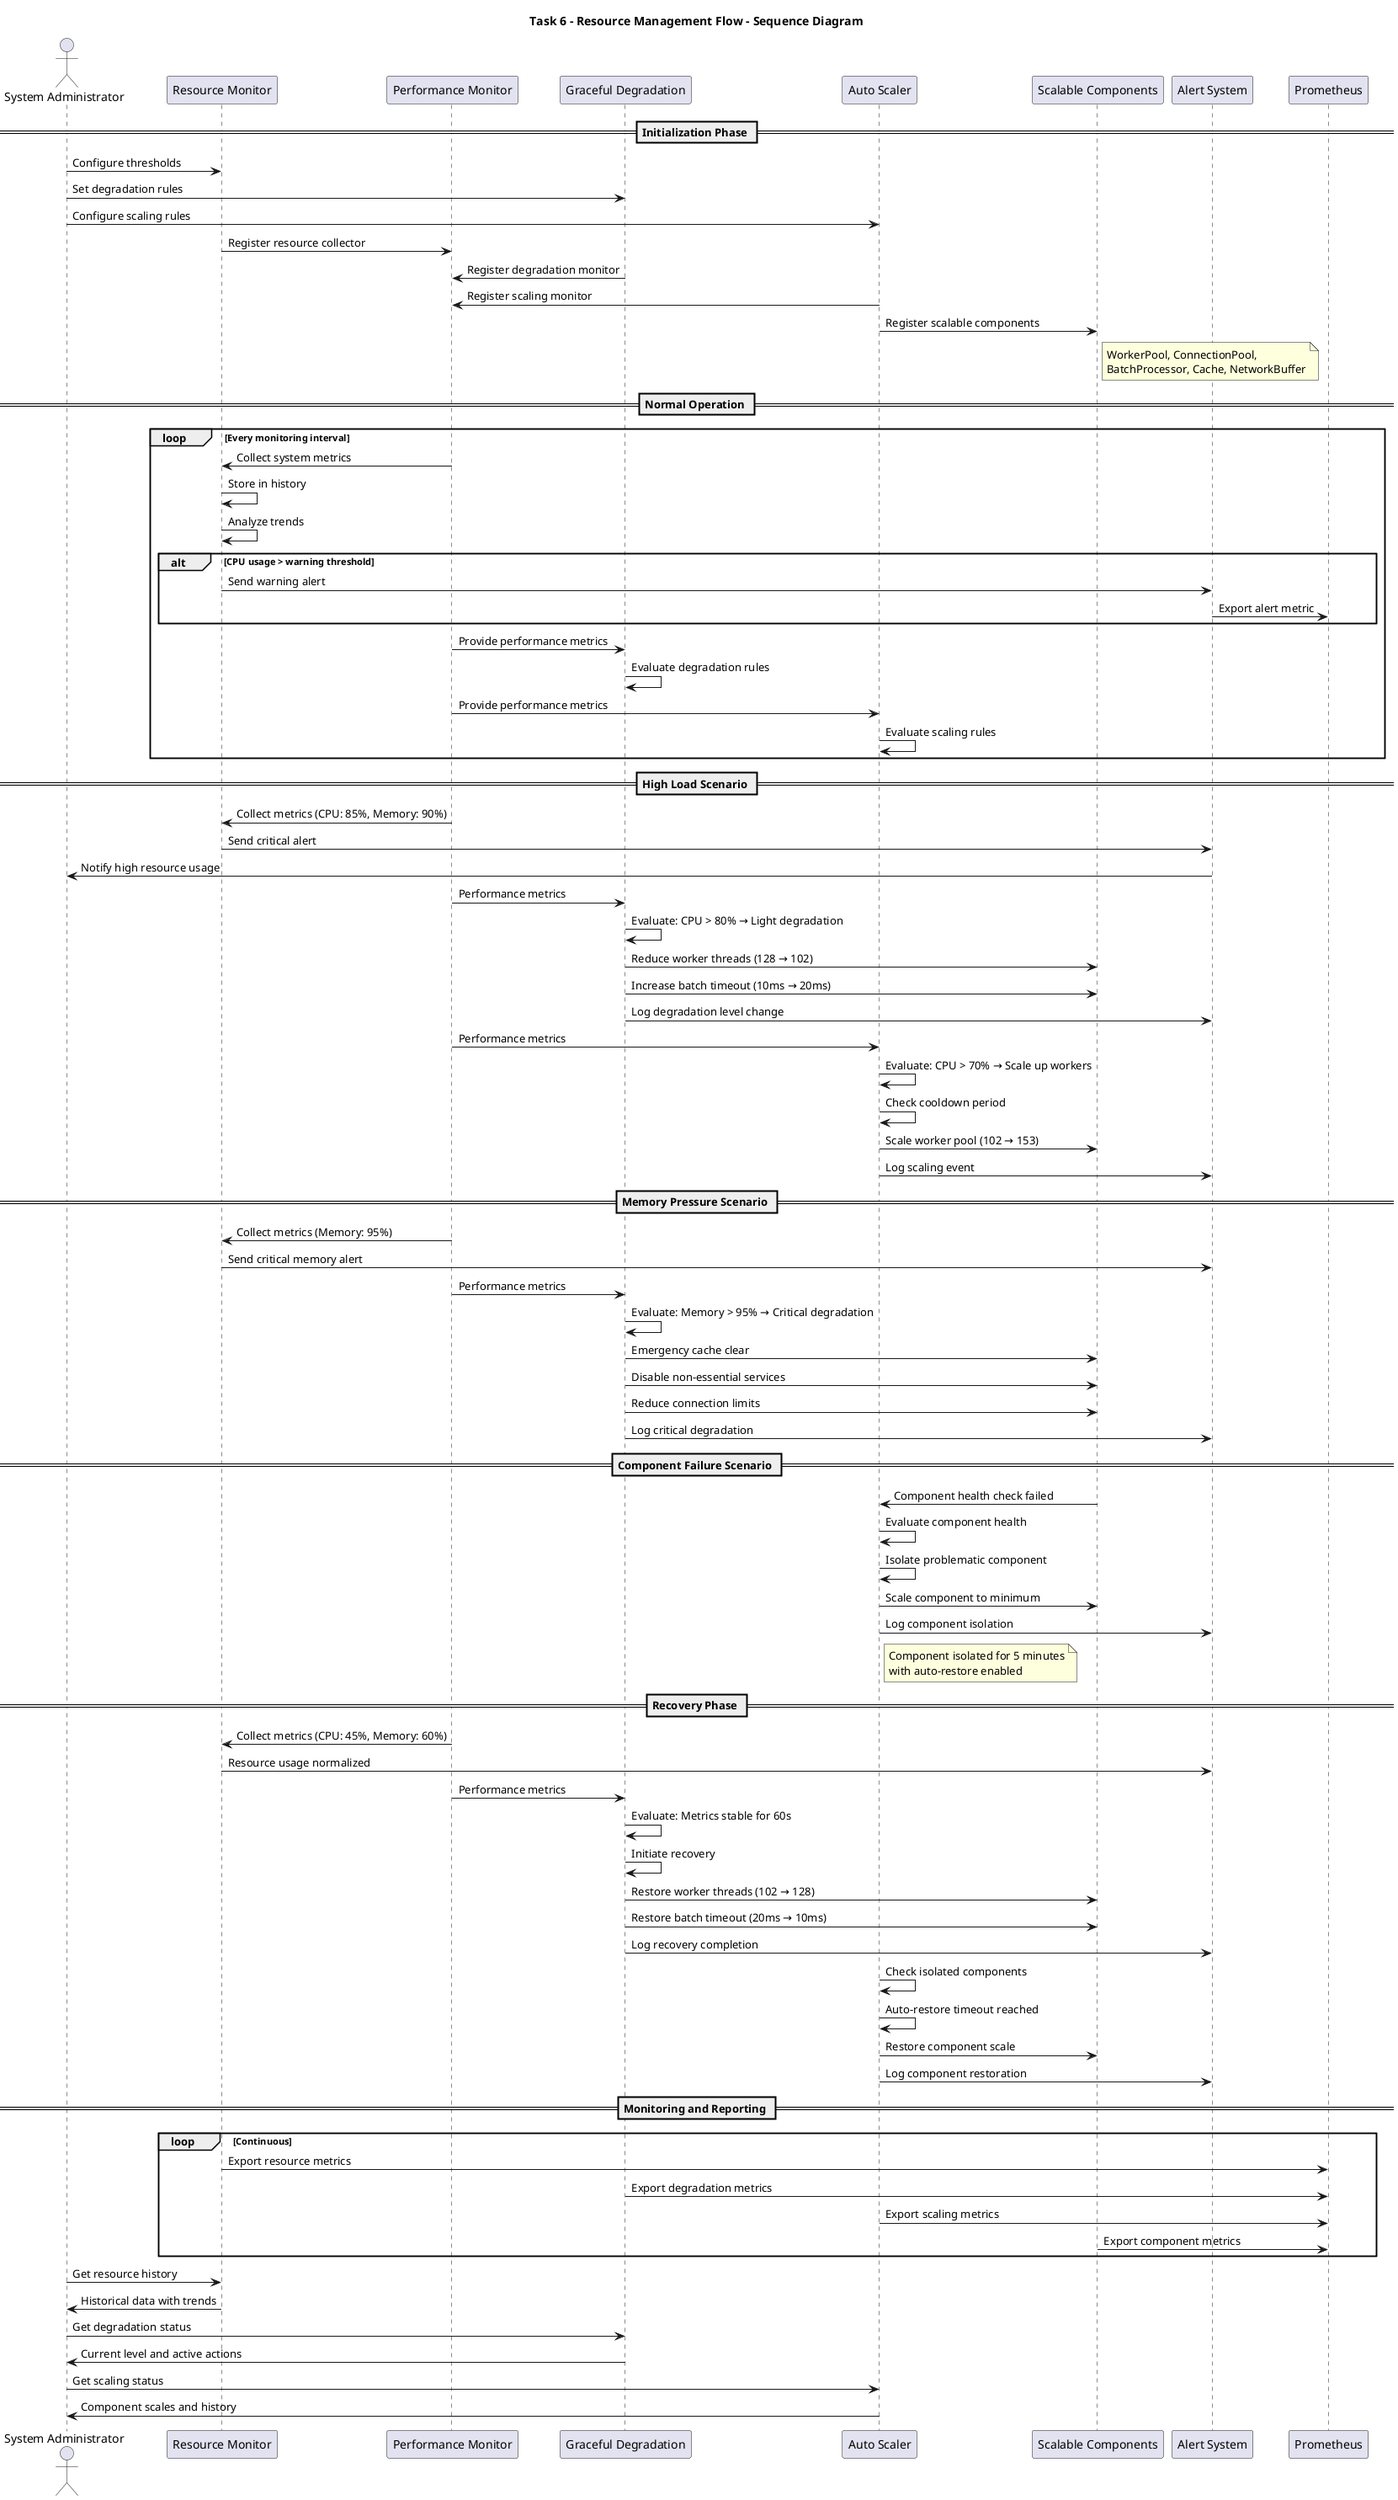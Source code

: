 @startuml Task6-Sequence-Diagram
title Task 6 - Resource Management Flow - Sequence Diagram

actor "System Administrator" as Admin
participant "Resource Monitor" as RM
participant "Performance Monitor" as PM
participant "Graceful Degradation" as GD
participant "Auto Scaler" as AS
participant "Scalable Components" as SC
participant "Alert System" as Alert
participant "Prometheus" as Prom

== Initialization Phase ==
Admin -> RM: Configure thresholds
Admin -> GD: Set degradation rules
Admin -> AS: Configure scaling rules

RM -> PM: Register resource collector
GD -> PM: Register degradation monitor
AS -> PM: Register scaling monitor

AS -> SC: Register scalable components
Note right of SC: WorkerPool, ConnectionPool,\nBatchProcessor, Cache, NetworkBuffer

== Normal Operation ==
loop Every monitoring interval
    PM -> RM: Collect system metrics
    RM -> RM: Store in history
    RM -> RM: Analyze trends
    
    alt CPU usage > warning threshold
        RM -> Alert: Send warning alert
        Alert -> Prom: Export alert metric
    end
    
    PM -> GD: Provide performance metrics
    GD -> GD: Evaluate degradation rules
    
    PM -> AS: Provide performance metrics
    AS -> AS: Evaluate scaling rules
end

== High Load Scenario ==
PM -> RM: Collect metrics (CPU: 85%, Memory: 90%)
RM -> Alert: Send critical alert
Alert -> Admin: Notify high resource usage

PM -> GD: Performance metrics
GD -> GD: Evaluate: CPU > 80% → Light degradation
GD -> SC: Reduce worker threads (128 → 102)
GD -> SC: Increase batch timeout (10ms → 20ms)
GD -> Alert: Log degradation level change

PM -> AS: Performance metrics
AS -> AS: Evaluate: CPU > 70% → Scale up workers
AS -> AS: Check cooldown period
AS -> SC: Scale worker pool (102 → 153)
AS -> Alert: Log scaling event

== Memory Pressure Scenario ==
PM -> RM: Collect metrics (Memory: 95%)
RM -> Alert: Send critical memory alert

PM -> GD: Performance metrics
GD -> GD: Evaluate: Memory > 95% → Critical degradation
GD -> SC: Emergency cache clear
GD -> SC: Disable non-essential services
GD -> SC: Reduce connection limits
GD -> Alert: Log critical degradation

== Component Failure Scenario ==
SC -> AS: Component health check failed
AS -> AS: Evaluate component health
AS -> AS: Isolate problematic component
AS -> SC: Scale component to minimum
AS -> Alert: Log component isolation

Note right of AS: Component isolated for 5 minutes\nwith auto-restore enabled

== Recovery Phase ==
PM -> RM: Collect metrics (CPU: 45%, Memory: 60%)
RM -> Alert: Resource usage normalized

PM -> GD: Performance metrics
GD -> GD: Evaluate: Metrics stable for 60s
GD -> GD: Initiate recovery
GD -> SC: Restore worker threads (102 → 128)
GD -> SC: Restore batch timeout (20ms → 10ms)
GD -> Alert: Log recovery completion

AS -> AS: Check isolated components
AS -> AS: Auto-restore timeout reached
AS -> SC: Restore component scale
AS -> Alert: Log component restoration

== Monitoring and Reporting ==
loop Continuous
    RM -> Prom: Export resource metrics
    GD -> Prom: Export degradation metrics
    AS -> Prom: Export scaling metrics
    SC -> Prom: Export component metrics
end

Admin -> RM: Get resource history
RM -> Admin: Historical data with trends

Admin -> GD: Get degradation status
GD -> Admin: Current level and active actions

Admin -> AS: Get scaling status
AS -> Admin: Component scales and history

@enduml